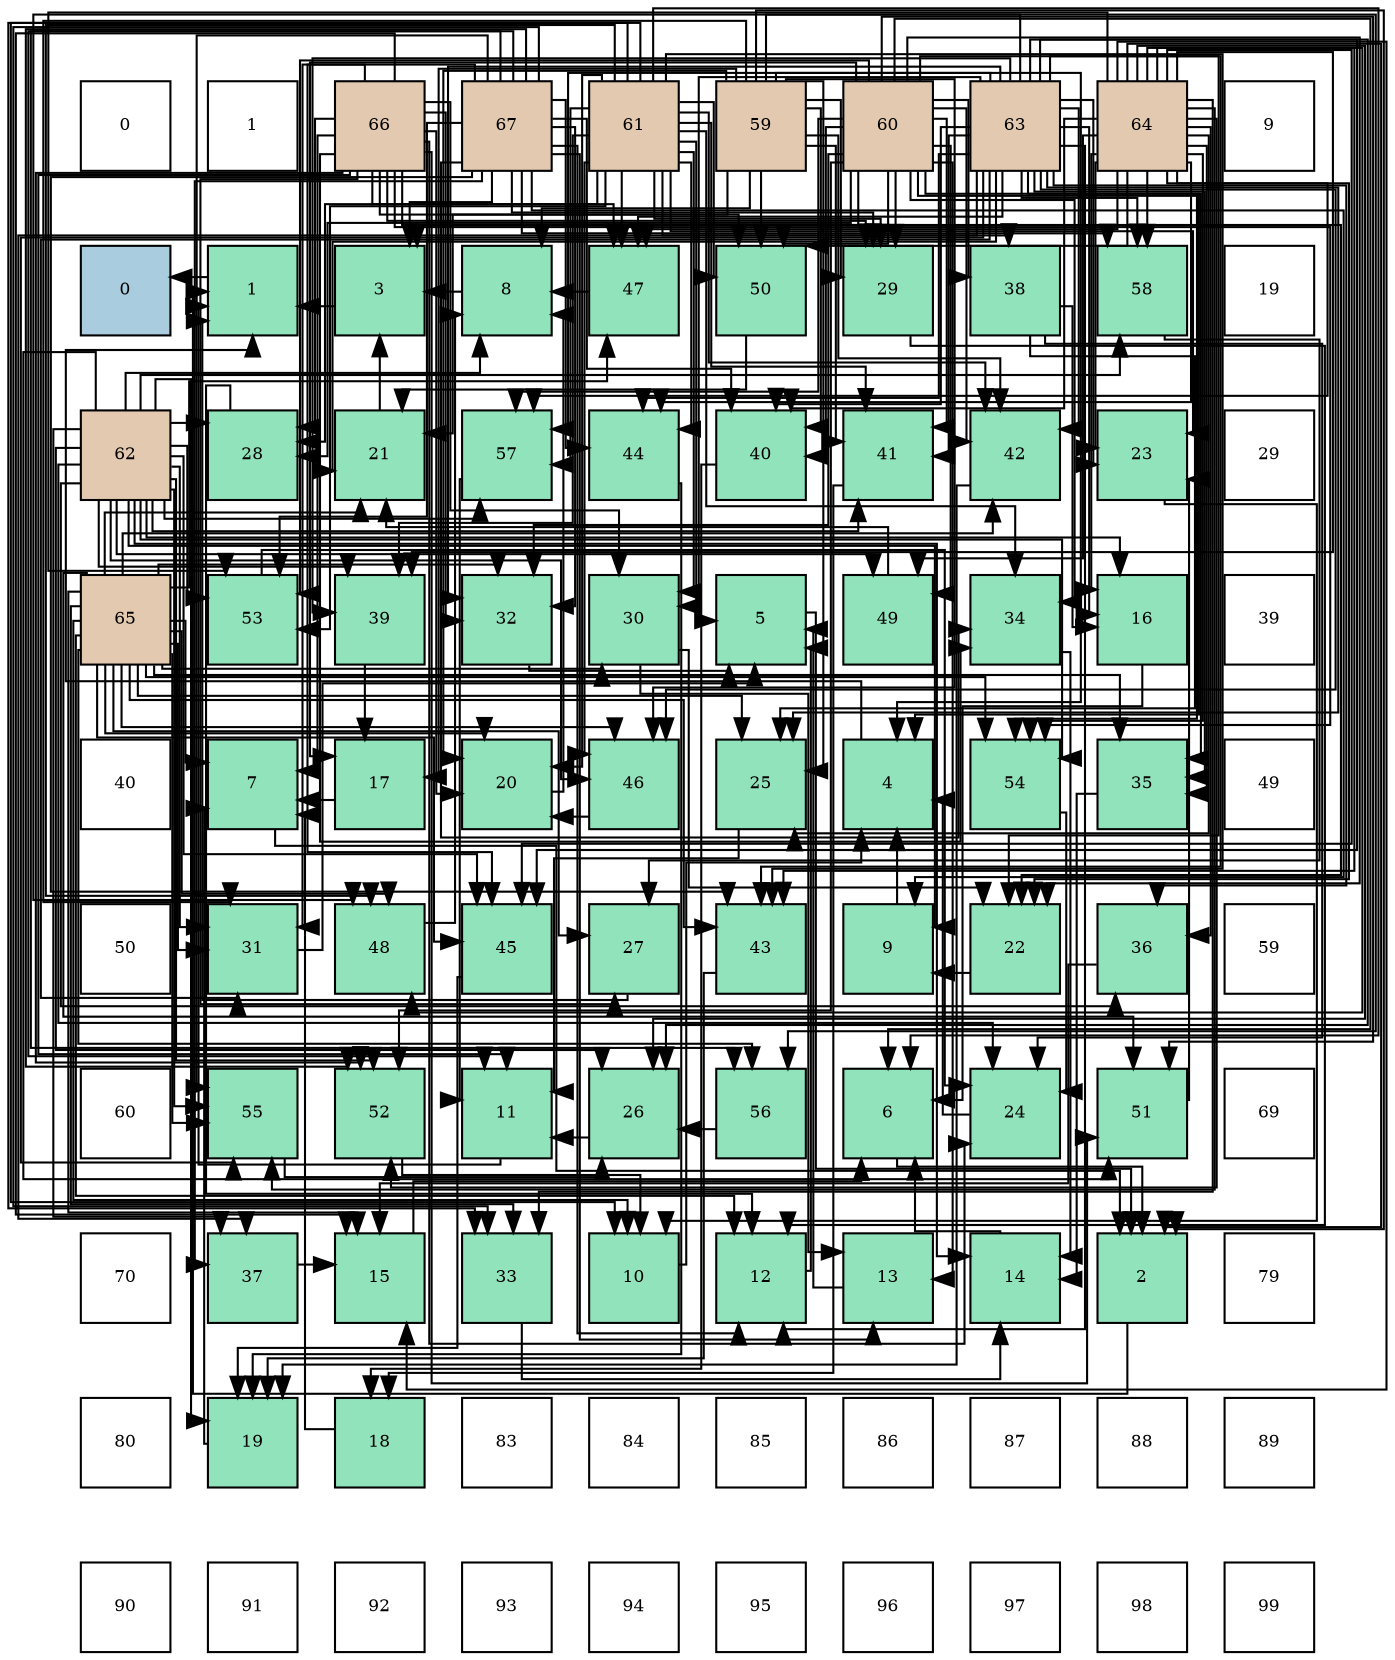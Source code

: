 digraph layout{
 rankdir=TB;
 splines=ortho;
 node [style=filled shape=square fixedsize=true width=0.6];
0[label="0", fontsize=8, fillcolor="#ffffff"];
1[label="1", fontsize=8, fillcolor="#ffffff"];
2[label="66", fontsize=8, fillcolor="#e3c9af"];
3[label="67", fontsize=8, fillcolor="#e3c9af"];
4[label="61", fontsize=8, fillcolor="#e3c9af"];
5[label="59", fontsize=8, fillcolor="#e3c9af"];
6[label="60", fontsize=8, fillcolor="#e3c9af"];
7[label="63", fontsize=8, fillcolor="#e3c9af"];
8[label="64", fontsize=8, fillcolor="#e3c9af"];
9[label="9", fontsize=8, fillcolor="#ffffff"];
10[label="0", fontsize=8, fillcolor="#a9ccde"];
11[label="1", fontsize=8, fillcolor="#91e3bb"];
12[label="3", fontsize=8, fillcolor="#91e3bb"];
13[label="8", fontsize=8, fillcolor="#91e3bb"];
14[label="47", fontsize=8, fillcolor="#91e3bb"];
15[label="50", fontsize=8, fillcolor="#91e3bb"];
16[label="29", fontsize=8, fillcolor="#91e3bb"];
17[label="38", fontsize=8, fillcolor="#91e3bb"];
18[label="58", fontsize=8, fillcolor="#91e3bb"];
19[label="19", fontsize=8, fillcolor="#ffffff"];
20[label="62", fontsize=8, fillcolor="#e3c9af"];
21[label="28", fontsize=8, fillcolor="#91e3bb"];
22[label="21", fontsize=8, fillcolor="#91e3bb"];
23[label="57", fontsize=8, fillcolor="#91e3bb"];
24[label="44", fontsize=8, fillcolor="#91e3bb"];
25[label="40", fontsize=8, fillcolor="#91e3bb"];
26[label="41", fontsize=8, fillcolor="#91e3bb"];
27[label="42", fontsize=8, fillcolor="#91e3bb"];
28[label="23", fontsize=8, fillcolor="#91e3bb"];
29[label="29", fontsize=8, fillcolor="#ffffff"];
30[label="65", fontsize=8, fillcolor="#e3c9af"];
31[label="53", fontsize=8, fillcolor="#91e3bb"];
32[label="39", fontsize=8, fillcolor="#91e3bb"];
33[label="32", fontsize=8, fillcolor="#91e3bb"];
34[label="30", fontsize=8, fillcolor="#91e3bb"];
35[label="5", fontsize=8, fillcolor="#91e3bb"];
36[label="49", fontsize=8, fillcolor="#91e3bb"];
37[label="34", fontsize=8, fillcolor="#91e3bb"];
38[label="16", fontsize=8, fillcolor="#91e3bb"];
39[label="39", fontsize=8, fillcolor="#ffffff"];
40[label="40", fontsize=8, fillcolor="#ffffff"];
41[label="7", fontsize=8, fillcolor="#91e3bb"];
42[label="17", fontsize=8, fillcolor="#91e3bb"];
43[label="20", fontsize=8, fillcolor="#91e3bb"];
44[label="46", fontsize=8, fillcolor="#91e3bb"];
45[label="25", fontsize=8, fillcolor="#91e3bb"];
46[label="4", fontsize=8, fillcolor="#91e3bb"];
47[label="54", fontsize=8, fillcolor="#91e3bb"];
48[label="35", fontsize=8, fillcolor="#91e3bb"];
49[label="49", fontsize=8, fillcolor="#ffffff"];
50[label="50", fontsize=8, fillcolor="#ffffff"];
51[label="31", fontsize=8, fillcolor="#91e3bb"];
52[label="48", fontsize=8, fillcolor="#91e3bb"];
53[label="45", fontsize=8, fillcolor="#91e3bb"];
54[label="27", fontsize=8, fillcolor="#91e3bb"];
55[label="43", fontsize=8, fillcolor="#91e3bb"];
56[label="9", fontsize=8, fillcolor="#91e3bb"];
57[label="22", fontsize=8, fillcolor="#91e3bb"];
58[label="36", fontsize=8, fillcolor="#91e3bb"];
59[label="59", fontsize=8, fillcolor="#ffffff"];
60[label="60", fontsize=8, fillcolor="#ffffff"];
61[label="55", fontsize=8, fillcolor="#91e3bb"];
62[label="52", fontsize=8, fillcolor="#91e3bb"];
63[label="11", fontsize=8, fillcolor="#91e3bb"];
64[label="26", fontsize=8, fillcolor="#91e3bb"];
65[label="56", fontsize=8, fillcolor="#91e3bb"];
66[label="6", fontsize=8, fillcolor="#91e3bb"];
67[label="24", fontsize=8, fillcolor="#91e3bb"];
68[label="51", fontsize=8, fillcolor="#91e3bb"];
69[label="69", fontsize=8, fillcolor="#ffffff"];
70[label="70", fontsize=8, fillcolor="#ffffff"];
71[label="37", fontsize=8, fillcolor="#91e3bb"];
72[label="15", fontsize=8, fillcolor="#91e3bb"];
73[label="33", fontsize=8, fillcolor="#91e3bb"];
74[label="10", fontsize=8, fillcolor="#91e3bb"];
75[label="12", fontsize=8, fillcolor="#91e3bb"];
76[label="13", fontsize=8, fillcolor="#91e3bb"];
77[label="14", fontsize=8, fillcolor="#91e3bb"];
78[label="2", fontsize=8, fillcolor="#91e3bb"];
79[label="79", fontsize=8, fillcolor="#ffffff"];
80[label="80", fontsize=8, fillcolor="#ffffff"];
81[label="19", fontsize=8, fillcolor="#91e3bb"];
82[label="18", fontsize=8, fillcolor="#91e3bb"];
83[label="83", fontsize=8, fillcolor="#ffffff"];
84[label="84", fontsize=8, fillcolor="#ffffff"];
85[label="85", fontsize=8, fillcolor="#ffffff"];
86[label="86", fontsize=8, fillcolor="#ffffff"];
87[label="87", fontsize=8, fillcolor="#ffffff"];
88[label="88", fontsize=8, fillcolor="#ffffff"];
89[label="89", fontsize=8, fillcolor="#ffffff"];
90[label="90", fontsize=8, fillcolor="#ffffff"];
91[label="91", fontsize=8, fillcolor="#ffffff"];
92[label="92", fontsize=8, fillcolor="#ffffff"];
93[label="93", fontsize=8, fillcolor="#ffffff"];
94[label="94", fontsize=8, fillcolor="#ffffff"];
95[label="95", fontsize=8, fillcolor="#ffffff"];
96[label="96", fontsize=8, fillcolor="#ffffff"];
97[label="97", fontsize=8, fillcolor="#ffffff"];
98[label="98", fontsize=8, fillcolor="#ffffff"];
99[label="99", fontsize=8, fillcolor="#ffffff"];
edge [constraint=false, style=vis];11 -> 10;
78 -> 11;
12 -> 11;
46 -> 11;
35 -> 78;
66 -> 78;
41 -> 78;
13 -> 12;
56 -> 46;
74 -> 46;
63 -> 11;
75 -> 35;
76 -> 35;
77 -> 66;
72 -> 66;
38 -> 66;
42 -> 41;
82 -> 41;
81 -> 41;
43 -> 13;
22 -> 12;
57 -> 56;
28 -> 74;
67 -> 46;
45 -> 63;
64 -> 63;
54 -> 11;
21 -> 75;
16 -> 75;
34 -> 76;
34 -> 57;
51 -> 35;
33 -> 35;
73 -> 77;
37 -> 77;
48 -> 77;
58 -> 72;
71 -> 72;
17 -> 38;
17 -> 67;
17 -> 45;
32 -> 42;
25 -> 82;
26 -> 82;
27 -> 81;
55 -> 81;
24 -> 81;
53 -> 81;
44 -> 43;
14 -> 13;
52 -> 13;
36 -> 22;
15 -> 22;
68 -> 28;
62 -> 74;
31 -> 67;
47 -> 67;
61 -> 64;
65 -> 64;
23 -> 63;
18 -> 54;
5 -> 78;
5 -> 46;
5 -> 13;
5 -> 42;
5 -> 43;
5 -> 22;
5 -> 45;
5 -> 16;
5 -> 51;
5 -> 25;
5 -> 26;
5 -> 27;
5 -> 44;
5 -> 15;
5 -> 65;
6 -> 12;
6 -> 66;
6 -> 76;
6 -> 42;
6 -> 57;
6 -> 21;
6 -> 16;
6 -> 33;
6 -> 37;
6 -> 48;
6 -> 17;
6 -> 25;
6 -> 26;
6 -> 27;
6 -> 55;
6 -> 36;
6 -> 15;
6 -> 68;
6 -> 62;
6 -> 31;
6 -> 47;
6 -> 23;
4 -> 35;
4 -> 66;
4 -> 74;
4 -> 43;
4 -> 28;
4 -> 21;
4 -> 16;
4 -> 34;
4 -> 73;
4 -> 37;
4 -> 17;
4 -> 32;
4 -> 26;
4 -> 27;
4 -> 55;
4 -> 24;
4 -> 44;
4 -> 14;
4 -> 52;
4 -> 15;
4 -> 31;
4 -> 23;
20 -> 13;
20 -> 56;
20 -> 77;
20 -> 38;
20 -> 81;
20 -> 67;
20 -> 64;
20 -> 21;
20 -> 51;
20 -> 58;
20 -> 71;
20 -> 32;
20 -> 26;
20 -> 53;
20 -> 44;
20 -> 36;
20 -> 68;
20 -> 62;
20 -> 31;
20 -> 47;
20 -> 61;
20 -> 23;
20 -> 18;
7 -> 46;
7 -> 75;
7 -> 38;
7 -> 22;
7 -> 57;
7 -> 28;
7 -> 45;
7 -> 64;
7 -> 34;
7 -> 51;
7 -> 33;
7 -> 48;
7 -> 58;
7 -> 71;
7 -> 32;
7 -> 25;
7 -> 26;
7 -> 27;
7 -> 24;
7 -> 53;
7 -> 44;
7 -> 14;
7 -> 52;
7 -> 61;
7 -> 23;
7 -> 18;
8 -> 78;
8 -> 72;
8 -> 38;
8 -> 57;
8 -> 28;
8 -> 45;
8 -> 64;
8 -> 73;
8 -> 48;
8 -> 58;
8 -> 32;
8 -> 25;
8 -> 55;
8 -> 24;
8 -> 53;
8 -> 14;
8 -> 52;
8 -> 36;
8 -> 15;
8 -> 62;
8 -> 31;
8 -> 47;
8 -> 61;
8 -> 23;
8 -> 18;
30 -> 41;
30 -> 74;
30 -> 75;
30 -> 72;
30 -> 43;
30 -> 22;
30 -> 45;
30 -> 54;
30 -> 34;
30 -> 51;
30 -> 33;
30 -> 73;
30 -> 48;
30 -> 27;
30 -> 55;
30 -> 53;
30 -> 44;
30 -> 14;
30 -> 52;
30 -> 68;
30 -> 47;
30 -> 61;
30 -> 65;
2 -> 41;
2 -> 63;
2 -> 72;
2 -> 43;
2 -> 57;
2 -> 67;
2 -> 54;
2 -> 21;
2 -> 16;
2 -> 34;
2 -> 51;
2 -> 33;
2 -> 37;
2 -> 14;
2 -> 15;
2 -> 68;
2 -> 62;
2 -> 47;
3 -> 12;
3 -> 56;
3 -> 63;
3 -> 75;
3 -> 76;
3 -> 16;
3 -> 33;
3 -> 73;
3 -> 37;
3 -> 71;
3 -> 25;
3 -> 55;
3 -> 24;
3 -> 53;
3 -> 62;
3 -> 31;
3 -> 61;
3 -> 65;
3 -> 18;
edge [constraint=true, style=invis];
0 -> 10 -> 20 -> 30 -> 40 -> 50 -> 60 -> 70 -> 80 -> 90;
1 -> 11 -> 21 -> 31 -> 41 -> 51 -> 61 -> 71 -> 81 -> 91;
2 -> 12 -> 22 -> 32 -> 42 -> 52 -> 62 -> 72 -> 82 -> 92;
3 -> 13 -> 23 -> 33 -> 43 -> 53 -> 63 -> 73 -> 83 -> 93;
4 -> 14 -> 24 -> 34 -> 44 -> 54 -> 64 -> 74 -> 84 -> 94;
5 -> 15 -> 25 -> 35 -> 45 -> 55 -> 65 -> 75 -> 85 -> 95;
6 -> 16 -> 26 -> 36 -> 46 -> 56 -> 66 -> 76 -> 86 -> 96;
7 -> 17 -> 27 -> 37 -> 47 -> 57 -> 67 -> 77 -> 87 -> 97;
8 -> 18 -> 28 -> 38 -> 48 -> 58 -> 68 -> 78 -> 88 -> 98;
9 -> 19 -> 29 -> 39 -> 49 -> 59 -> 69 -> 79 -> 89 -> 99;
rank = same {0 -> 1 -> 2 -> 3 -> 4 -> 5 -> 6 -> 7 -> 8 -> 9};
rank = same {10 -> 11 -> 12 -> 13 -> 14 -> 15 -> 16 -> 17 -> 18 -> 19};
rank = same {20 -> 21 -> 22 -> 23 -> 24 -> 25 -> 26 -> 27 -> 28 -> 29};
rank = same {30 -> 31 -> 32 -> 33 -> 34 -> 35 -> 36 -> 37 -> 38 -> 39};
rank = same {40 -> 41 -> 42 -> 43 -> 44 -> 45 -> 46 -> 47 -> 48 -> 49};
rank = same {50 -> 51 -> 52 -> 53 -> 54 -> 55 -> 56 -> 57 -> 58 -> 59};
rank = same {60 -> 61 -> 62 -> 63 -> 64 -> 65 -> 66 -> 67 -> 68 -> 69};
rank = same {70 -> 71 -> 72 -> 73 -> 74 -> 75 -> 76 -> 77 -> 78 -> 79};
rank = same {80 -> 81 -> 82 -> 83 -> 84 -> 85 -> 86 -> 87 -> 88 -> 89};
rank = same {90 -> 91 -> 92 -> 93 -> 94 -> 95 -> 96 -> 97 -> 98 -> 99};
}